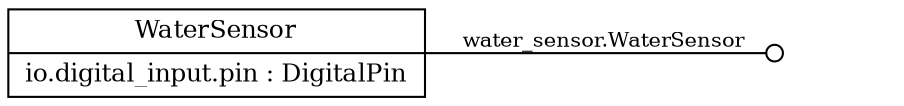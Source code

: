 //To create PNG: dot -Tpng led.dot > led.png

digraph g {

	graph [ rankdir = "LR"];
	
	node [ fontsize = "12" shape = "point"];
	edge [];
	
	// Definition of the group
	"Component" [
	label = "<f0> WaterSensor | <f1> io.digital_input.pin : DigitalPin"
	shape = "record"
	];

	// Definition of one port
	"PP1" [label = "" shape = "plaintext"];
	"Component" -> "PP1" [label = "water_sensor.WaterSensor" fontsize = "10" arrowhead = "odot"];

}
